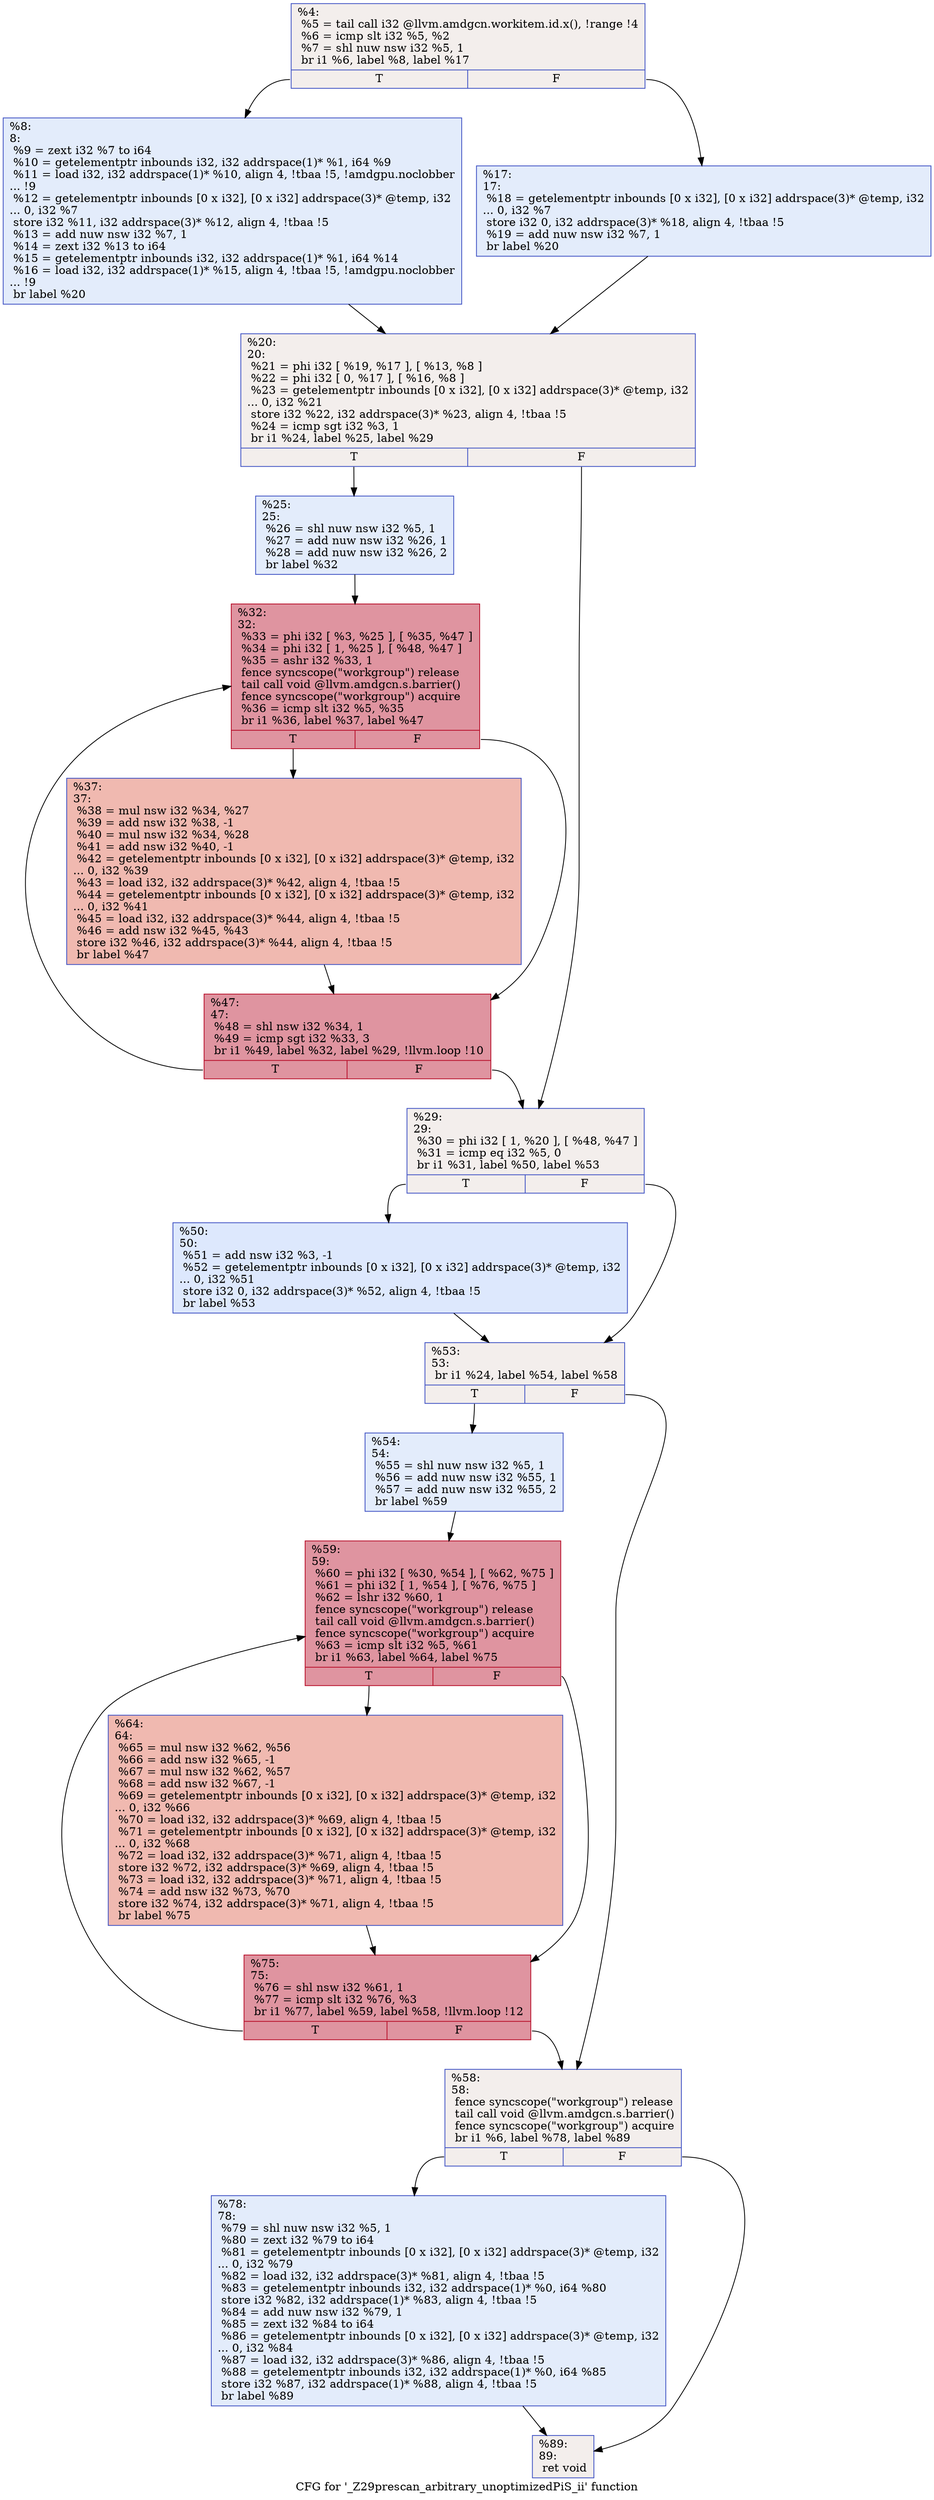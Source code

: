 digraph "CFG for '_Z29prescan_arbitrary_unoptimizedPiS_ii' function" {
	label="CFG for '_Z29prescan_arbitrary_unoptimizedPiS_ii' function";

	Node0x646f8d0 [shape=record,color="#3d50c3ff", style=filled, fillcolor="#e3d9d370",label="{%4:\l  %5 = tail call i32 @llvm.amdgcn.workitem.id.x(), !range !4\l  %6 = icmp slt i32 %5, %2\l  %7 = shl nuw nsw i32 %5, 1\l  br i1 %6, label %8, label %17\l|{<s0>T|<s1>F}}"];
	Node0x646f8d0:s0 -> Node0x6470df0;
	Node0x646f8d0:s1 -> Node0x6470e80;
	Node0x6470df0 [shape=record,color="#3d50c3ff", style=filled, fillcolor="#bfd3f670",label="{%8:\l8:                                                \l  %9 = zext i32 %7 to i64\l  %10 = getelementptr inbounds i32, i32 addrspace(1)* %1, i64 %9\l  %11 = load i32, i32 addrspace(1)* %10, align 4, !tbaa !5, !amdgpu.noclobber\l... !9\l  %12 = getelementptr inbounds [0 x i32], [0 x i32] addrspace(3)* @temp, i32\l... 0, i32 %7\l  store i32 %11, i32 addrspace(3)* %12, align 4, !tbaa !5\l  %13 = add nuw nsw i32 %7, 1\l  %14 = zext i32 %13 to i64\l  %15 = getelementptr inbounds i32, i32 addrspace(1)* %1, i64 %14\l  %16 = load i32, i32 addrspace(1)* %15, align 4, !tbaa !5, !amdgpu.noclobber\l... !9\l  br label %20\l}"];
	Node0x6470df0 -> Node0x6470fc0;
	Node0x6470e80 [shape=record,color="#3d50c3ff", style=filled, fillcolor="#bfd3f670",label="{%17:\l17:                                               \l  %18 = getelementptr inbounds [0 x i32], [0 x i32] addrspace(3)* @temp, i32\l... 0, i32 %7\l  store i32 0, i32 addrspace(3)* %18, align 4, !tbaa !5\l  %19 = add nuw nsw i32 %7, 1\l  br label %20\l}"];
	Node0x6470e80 -> Node0x6470fc0;
	Node0x6470fc0 [shape=record,color="#3d50c3ff", style=filled, fillcolor="#e3d9d370",label="{%20:\l20:                                               \l  %21 = phi i32 [ %19, %17 ], [ %13, %8 ]\l  %22 = phi i32 [ 0, %17 ], [ %16, %8 ]\l  %23 = getelementptr inbounds [0 x i32], [0 x i32] addrspace(3)* @temp, i32\l... 0, i32 %21\l  store i32 %22, i32 addrspace(3)* %23, align 4, !tbaa !5\l  %24 = icmp sgt i32 %3, 1\l  br i1 %24, label %25, label %29\l|{<s0>T|<s1>F}}"];
	Node0x6470fc0:s0 -> Node0x6472b80;
	Node0x6470fc0:s1 -> Node0x6472bd0;
	Node0x6472b80 [shape=record,color="#3d50c3ff", style=filled, fillcolor="#bfd3f670",label="{%25:\l25:                                               \l  %26 = shl nuw nsw i32 %5, 1\l  %27 = add nuw nsw i32 %26, 1\l  %28 = add nuw nsw i32 %26, 2\l  br label %32\l}"];
	Node0x6472b80 -> Node0x6472e80;
	Node0x6472bd0 [shape=record,color="#3d50c3ff", style=filled, fillcolor="#e3d9d370",label="{%29:\l29:                                               \l  %30 = phi i32 [ 1, %20 ], [ %48, %47 ]\l  %31 = icmp eq i32 %5, 0\l  br i1 %31, label %50, label %53\l|{<s0>T|<s1>F}}"];
	Node0x6472bd0:s0 -> Node0x6473140;
	Node0x6472bd0:s1 -> Node0x64731d0;
	Node0x6472e80 [shape=record,color="#b70d28ff", style=filled, fillcolor="#b70d2870",label="{%32:\l32:                                               \l  %33 = phi i32 [ %3, %25 ], [ %35, %47 ]\l  %34 = phi i32 [ 1, %25 ], [ %48, %47 ]\l  %35 = ashr i32 %33, 1\l  fence syncscope(\"workgroup\") release\l  tail call void @llvm.amdgcn.s.barrier()\l  fence syncscope(\"workgroup\") acquire\l  %36 = icmp slt i32 %5, %35\l  br i1 %36, label %37, label %47\l|{<s0>T|<s1>F}}"];
	Node0x6472e80:s0 -> Node0x64739a0;
	Node0x6472e80:s1 -> Node0x6472f70;
	Node0x64739a0 [shape=record,color="#3d50c3ff", style=filled, fillcolor="#de614d70",label="{%37:\l37:                                               \l  %38 = mul nsw i32 %34, %27\l  %39 = add nsw i32 %38, -1\l  %40 = mul nsw i32 %34, %28\l  %41 = add nsw i32 %40, -1\l  %42 = getelementptr inbounds [0 x i32], [0 x i32] addrspace(3)* @temp, i32\l... 0, i32 %39\l  %43 = load i32, i32 addrspace(3)* %42, align 4, !tbaa !5\l  %44 = getelementptr inbounds [0 x i32], [0 x i32] addrspace(3)* @temp, i32\l... 0, i32 %41\l  %45 = load i32, i32 addrspace(3)* %44, align 4, !tbaa !5\l  %46 = add nsw i32 %45, %43\l  store i32 %46, i32 addrspace(3)* %44, align 4, !tbaa !5\l  br label %47\l}"];
	Node0x64739a0 -> Node0x6472f70;
	Node0x6472f70 [shape=record,color="#b70d28ff", style=filled, fillcolor="#b70d2870",label="{%47:\l47:                                               \l  %48 = shl nsw i32 %34, 1\l  %49 = icmp sgt i32 %33, 3\l  br i1 %49, label %32, label %29, !llvm.loop !10\l|{<s0>T|<s1>F}}"];
	Node0x6472f70:s0 -> Node0x6472e80;
	Node0x6472f70:s1 -> Node0x6472bd0;
	Node0x6473140 [shape=record,color="#3d50c3ff", style=filled, fillcolor="#b2ccfb70",label="{%50:\l50:                                               \l  %51 = add nsw i32 %3, -1\l  %52 = getelementptr inbounds [0 x i32], [0 x i32] addrspace(3)* @temp, i32\l... 0, i32 %51\l  store i32 0, i32 addrspace(3)* %52, align 4, !tbaa !5\l  br label %53\l}"];
	Node0x6473140 -> Node0x64731d0;
	Node0x64731d0 [shape=record,color="#3d50c3ff", style=filled, fillcolor="#e3d9d370",label="{%53:\l53:                                               \l  br i1 %24, label %54, label %58\l|{<s0>T|<s1>F}}"];
	Node0x64731d0:s0 -> Node0x64745a0;
	Node0x64731d0:s1 -> Node0x64745f0;
	Node0x64745a0 [shape=record,color="#3d50c3ff", style=filled, fillcolor="#bfd3f670",label="{%54:\l54:                                               \l  %55 = shl nuw nsw i32 %5, 1\l  %56 = add nuw nsw i32 %55, 1\l  %57 = add nuw nsw i32 %55, 2\l  br label %59\l}"];
	Node0x64745a0 -> Node0x64748a0;
	Node0x64745f0 [shape=record,color="#3d50c3ff", style=filled, fillcolor="#e3d9d370",label="{%58:\l58:                                               \l  fence syncscope(\"workgroup\") release\l  tail call void @llvm.amdgcn.s.barrier()\l  fence syncscope(\"workgroup\") acquire\l  br i1 %6, label %78, label %89\l|{<s0>T|<s1>F}}"];
	Node0x64745f0:s0 -> Node0x6474b10;
	Node0x64745f0:s1 -> Node0x6474b60;
	Node0x64748a0 [shape=record,color="#b70d28ff", style=filled, fillcolor="#b70d2870",label="{%59:\l59:                                               \l  %60 = phi i32 [ %30, %54 ], [ %62, %75 ]\l  %61 = phi i32 [ 1, %54 ], [ %76, %75 ]\l  %62 = lshr i32 %60, 1\l  fence syncscope(\"workgroup\") release\l  tail call void @llvm.amdgcn.s.barrier()\l  fence syncscope(\"workgroup\") acquire\l  %63 = icmp slt i32 %5, %61\l  br i1 %63, label %64, label %75\l|{<s0>T|<s1>F}}"];
	Node0x64748a0:s0 -> Node0x6475160;
	Node0x64748a0:s1 -> Node0x6474ca0;
	Node0x6475160 [shape=record,color="#3d50c3ff", style=filled, fillcolor="#de614d70",label="{%64:\l64:                                               \l  %65 = mul nsw i32 %62, %56\l  %66 = add nsw i32 %65, -1\l  %67 = mul nsw i32 %62, %57\l  %68 = add nsw i32 %67, -1\l  %69 = getelementptr inbounds [0 x i32], [0 x i32] addrspace(3)* @temp, i32\l... 0, i32 %66\l  %70 = load i32, i32 addrspace(3)* %69, align 4, !tbaa !5\l  %71 = getelementptr inbounds [0 x i32], [0 x i32] addrspace(3)* @temp, i32\l... 0, i32 %68\l  %72 = load i32, i32 addrspace(3)* %71, align 4, !tbaa !5\l  store i32 %72, i32 addrspace(3)* %69, align 4, !tbaa !5\l  %73 = load i32, i32 addrspace(3)* %71, align 4, !tbaa !5\l  %74 = add nsw i32 %73, %70\l  store i32 %74, i32 addrspace(3)* %71, align 4, !tbaa !5\l  br label %75\l}"];
	Node0x6475160 -> Node0x6474ca0;
	Node0x6474ca0 [shape=record,color="#b70d28ff", style=filled, fillcolor="#b70d2870",label="{%75:\l75:                                               \l  %76 = shl nsw i32 %61, 1\l  %77 = icmp slt i32 %76, %3\l  br i1 %77, label %59, label %58, !llvm.loop !12\l|{<s0>T|<s1>F}}"];
	Node0x6474ca0:s0 -> Node0x64748a0;
	Node0x6474ca0:s1 -> Node0x64745f0;
	Node0x6474b10 [shape=record,color="#3d50c3ff", style=filled, fillcolor="#bfd3f670",label="{%78:\l78:                                               \l  %79 = shl nuw nsw i32 %5, 1\l  %80 = zext i32 %79 to i64\l  %81 = getelementptr inbounds [0 x i32], [0 x i32] addrspace(3)* @temp, i32\l... 0, i32 %79\l  %82 = load i32, i32 addrspace(3)* %81, align 4, !tbaa !5\l  %83 = getelementptr inbounds i32, i32 addrspace(1)* %0, i64 %80\l  store i32 %82, i32 addrspace(1)* %83, align 4, !tbaa !5\l  %84 = add nuw nsw i32 %79, 1\l  %85 = zext i32 %84 to i64\l  %86 = getelementptr inbounds [0 x i32], [0 x i32] addrspace(3)* @temp, i32\l... 0, i32 %84\l  %87 = load i32, i32 addrspace(3)* %86, align 4, !tbaa !5\l  %88 = getelementptr inbounds i32, i32 addrspace(1)* %0, i64 %85\l  store i32 %87, i32 addrspace(1)* %88, align 4, !tbaa !5\l  br label %89\l}"];
	Node0x6474b10 -> Node0x6474b60;
	Node0x6474b60 [shape=record,color="#3d50c3ff", style=filled, fillcolor="#e3d9d370",label="{%89:\l89:                                               \l  ret void\l}"];
}
